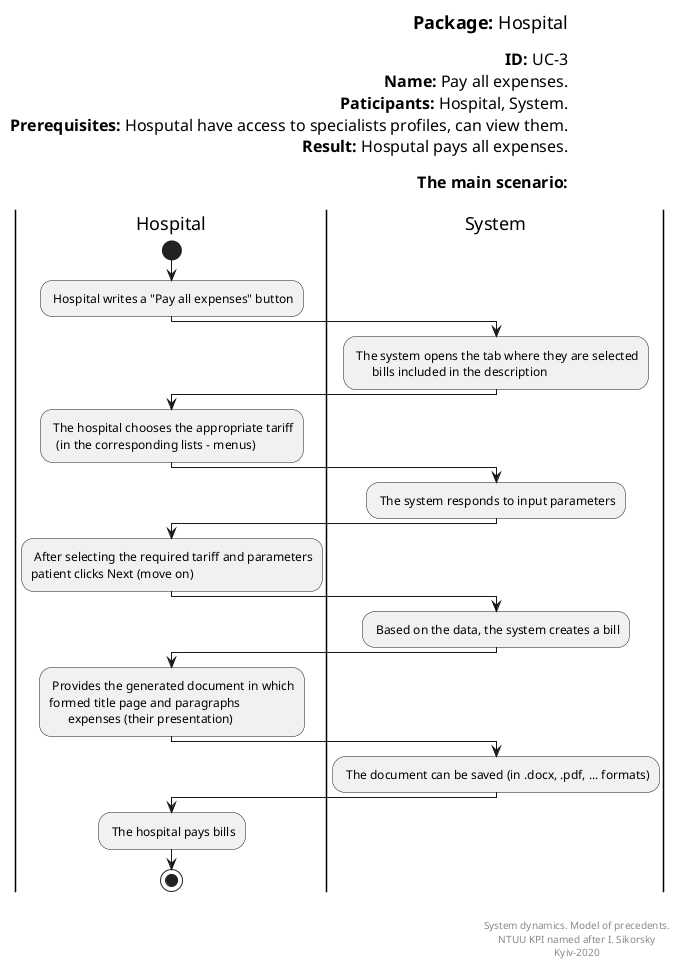  @startuml Reports Forming
left header
<font color=000 size=18><b>Package:</b> Hospital

<font color=000 size=16><b>ID:</b> UC-3
<font color=000 size=16><b>Name:</b> Pay all expenses.
<font color=000 size=16><b>Paticipants:</b> Hospital, System.
<font color=000 size=16><b>Prerequisites:</b> Hosputal have access to specialists profiles, can view them.
<font color=000 size=16><b>Result:</b> Hosputal pays all expenses.

<font color=000 size=16><b>The main scenario:</b>

end header

|Hospital|
start
: Hospital writes a "Pay all expenses" button;

|System|
: The system opens the tab where they are selected
       bills included in the description;

|Hospital|
: The hospital chooses the appropriate tariff
   (in the corresponding lists - menus);

|System|
: The system responds to input parameters;

|Hospital|
: After selecting the required tariff and parameters
patient clicks Next (move on);

|System|
: Based on the data, the system creates a bill;

|Hospital|
: Provides the generated document in which
formed title page and paragraphs
       expenses (their presentation);

|System|
: The document can be saved (in .docx, .pdf, ... formats);

|Hospital|
: The hospital pays bills;

stop;

right footer


System dynamics. Model of precedents.
NTUU KPI named after I. Sikorsky
Kyiv-2020
end footer

@enduml
